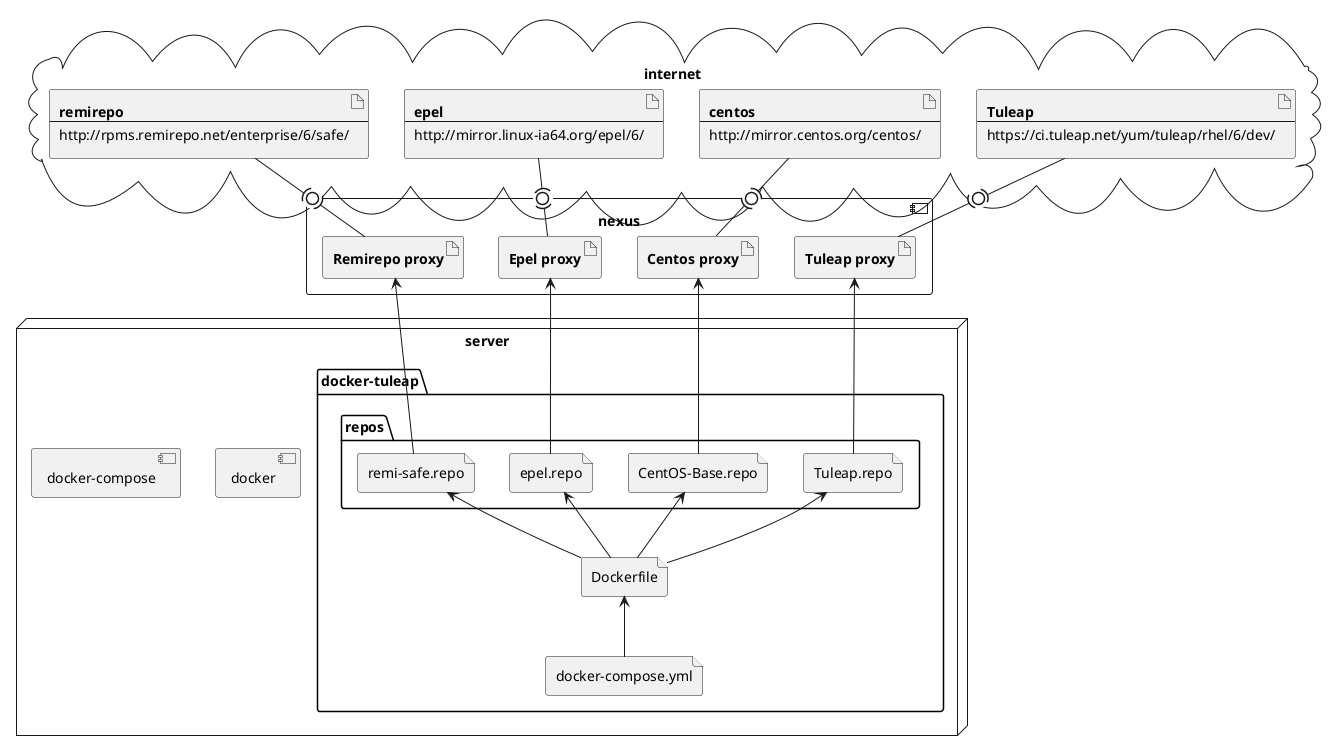 @startuml tuleap_close_network

cloud internet {
    artifact Tuleap [
    <b>Tuleap</b>
    ---
    https://ci.tuleap.net/yum/tuleap/rhel/6/dev/
    ]

    artifact Centos [
    <b>centos</b>
    ---
    http://mirror.centos.org/centos/
    ]


    artifact Epel [
    <b>epel</b>
    ---
    http://mirror.linux-ia64.org/epel/6/
    ]


    artifact Remirepo [
    <b>remirepo</b>
    ---
    http://rpms.remirepo.net/enterprise/6/safe/
    ]
}

component nexus {
    artifact proxyTuleap [
    <b>Tuleap proxy</b>
    ]

    artifact proxyCentos [
    <b>Centos proxy</b>
    ]

    artifact proxyEpel [
    <b>Epel proxy</b>
    ]

    artifact proxyRemirepo [
    <b>Remirepo proxy</b>
    ]
}

node server {
    component docker [
        docker
    ]
    component dockercompose [
        docker-compose
    ]
    folder docker-tuleap {
        file Dockerfile 
        file dockercomposeyml [
            docker-compose.yml
        ]
        folder repos {
            file epelrepo [
                epel.repo
            ]
            file remisafe [
                remi-safe.repo
            ]
            file CentOSBaserepo [
                CentOS-Base.repo
            ]
            file Tuleaprepo [
                Tuleap.repo
            ]
        }

        epelrepo <-- Dockerfile
        remisafe <-- Dockerfile
        CentOSBaserepo <-- Dockerfile
        Tuleaprepo <-- Dockerfile

        Dockerfile <-- dockercomposeyml
    }
}

Tuleap -(0)- proxyTuleap
Centos -(0)- proxyCentos
Epel -(0)- proxyEpel
Remirepo -(0)- proxyRemirepo

proxyEpel <-- epelrepo
proxyRemirepo <-- remisafe
proxyCentos <-- CentOSBaserepo
proxyTuleap <-- Tuleaprepo









@enduml